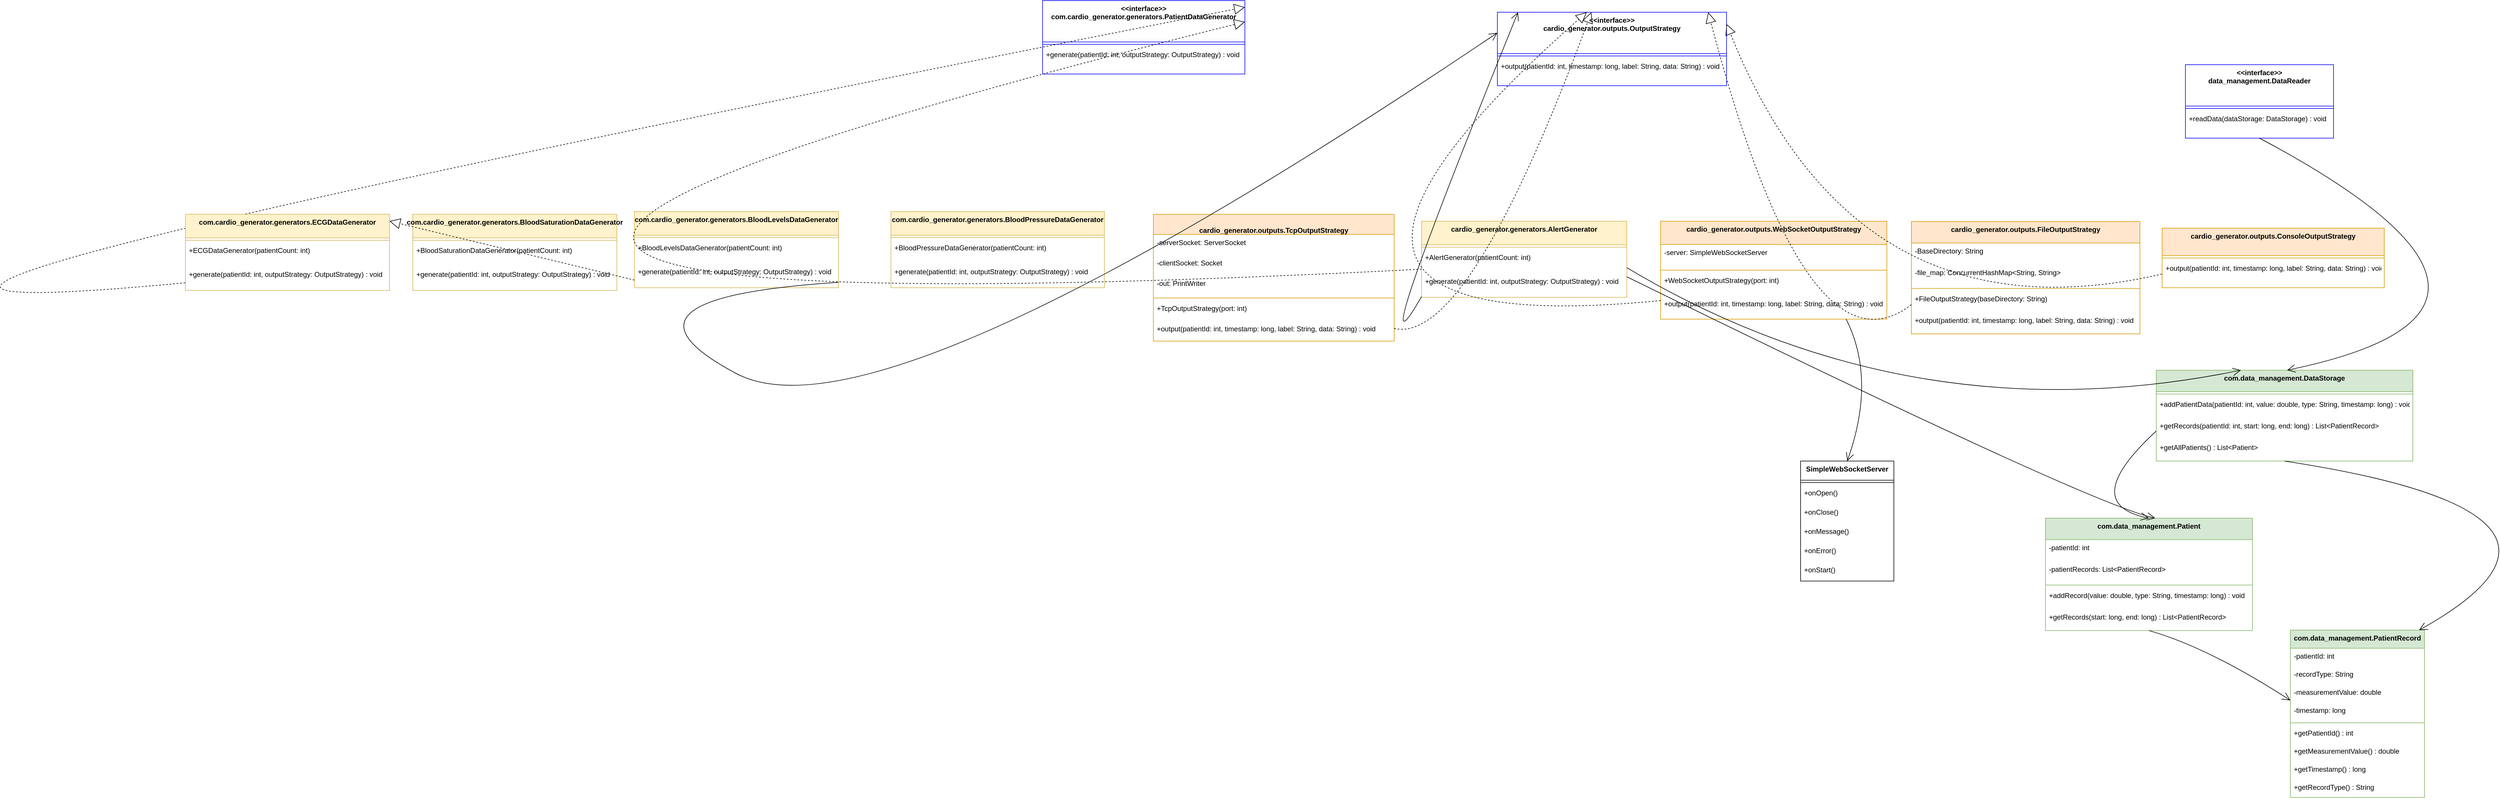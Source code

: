 <mxfile version="26.2.12">
  <diagram name="Pagina-1" id="zcSUiu2_fE6k25y4H4vx">
    <mxGraphModel dx="-547" dy="1994" grid="1" gridSize="10" guides="1" tooltips="1" connect="1" arrows="1" fold="1" page="1" pageScale="1" pageWidth="827" pageHeight="1169" math="0" shadow="0">
      <root>
        <mxCell id="0" />
        <mxCell id="1" parent="0" />
        <mxCell id="cYGJnqL3JpfNk21TXVrd-518" value="&lt;&lt;interface&gt;&gt;&#xa;com.cardio_generator.generators.PatientDataGenerator" style="swimlane;fontStyle=1;align=center;verticalAlign=top;childLayout=stackLayout;horizontal=1;startSize=71.0;horizontalStack=0;resizeParent=1;resizeParentMax=0;resizeLast=0;collapsible=0;marginBottom=0;strokeColor=#0000FF;" vertex="1" parent="1">
          <mxGeometry x="3740" y="-330" width="347" height="126.0" as="geometry" />
        </mxCell>
        <mxCell id="cYGJnqL3JpfNk21TXVrd-519" style="line;strokeWidth=1;fillColor=none;align=left;verticalAlign=middle;spacingTop=-1;spacingLeft=3;spacingRight=3;rotatable=0;labelPosition=right;points=[];portConstraint=eastwest;strokeColor=inherit;" vertex="1" parent="cYGJnqL3JpfNk21TXVrd-518">
          <mxGeometry y="71.0" width="347" height="8" as="geometry" />
        </mxCell>
        <mxCell id="cYGJnqL3JpfNk21TXVrd-520" value="+generate(patientId: int, outputStrategy: OutputStrategy) : void" style="text;strokeColor=none;fillColor=none;align=left;verticalAlign=top;spacingLeft=4;spacingRight=4;overflow=hidden;rotatable=0;points=[[0,0.5],[1,0.5]];portConstraint=eastwest;" vertex="1" parent="cYGJnqL3JpfNk21TXVrd-518">
          <mxGeometry y="79.0" width="347" height="47" as="geometry" />
        </mxCell>
        <mxCell id="cYGJnqL3JpfNk21TXVrd-521" value="&lt;&lt;interface&gt;&gt;&#xa;cardio_generator.outputs.OutputStrategy" style="swimlane;fontStyle=1;align=center;verticalAlign=top;childLayout=stackLayout;horizontal=1;startSize=71.0;horizontalStack=0;resizeParent=1;resizeParentMax=0;resizeLast=0;collapsible=0;marginBottom=0;strokeColor=#0000FF;" vertex="1" parent="1">
          <mxGeometry x="4520" y="-310" width="393" height="126.0" as="geometry" />
        </mxCell>
        <mxCell id="cYGJnqL3JpfNk21TXVrd-522" style="line;strokeWidth=1;fillColor=none;align=left;verticalAlign=middle;spacingTop=-1;spacingLeft=3;spacingRight=3;rotatable=0;labelPosition=right;points=[];portConstraint=eastwest;strokeColor=inherit;" vertex="1" parent="cYGJnqL3JpfNk21TXVrd-521">
          <mxGeometry y="71.0" width="393" height="8" as="geometry" />
        </mxCell>
        <mxCell id="cYGJnqL3JpfNk21TXVrd-523" value="+output(patientId: int, timestamp: long, label: String, data: String) : void" style="text;strokeColor=none;fillColor=none;align=left;verticalAlign=top;spacingLeft=4;spacingRight=4;overflow=hidden;rotatable=0;points=[[0,0.5],[1,0.5]];portConstraint=eastwest;" vertex="1" parent="cYGJnqL3JpfNk21TXVrd-521">
          <mxGeometry y="79.0" width="393" height="47" as="geometry" />
        </mxCell>
        <mxCell id="cYGJnqL3JpfNk21TXVrd-524" value="&lt;&lt;interface&gt;&gt;&#xa;data_management.DataReader" style="swimlane;fontStyle=1;align=center;verticalAlign=top;childLayout=stackLayout;horizontal=1;startSize=71.0;horizontalStack=0;resizeParent=1;resizeParentMax=0;resizeLast=0;collapsible=0;marginBottom=0;strokeColor=#0000FF;" vertex="1" parent="1">
          <mxGeometry x="5700" y="-220.0" width="254" height="126.0" as="geometry" />
        </mxCell>
        <mxCell id="cYGJnqL3JpfNk21TXVrd-525" style="line;strokeWidth=1;fillColor=none;align=left;verticalAlign=middle;spacingTop=-1;spacingLeft=3;spacingRight=3;rotatable=0;labelPosition=right;points=[];portConstraint=eastwest;strokeColor=inherit;" vertex="1" parent="cYGJnqL3JpfNk21TXVrd-524">
          <mxGeometry y="71.0" width="254" height="8" as="geometry" />
        </mxCell>
        <mxCell id="cYGJnqL3JpfNk21TXVrd-526" value="+readData(dataStorage: DataStorage) : void" style="text;strokeColor=none;fillColor=none;align=left;verticalAlign=top;spacingLeft=4;spacingRight=4;overflow=hidden;rotatable=0;points=[[0,0.5],[1,0.5]];portConstraint=eastwest;" vertex="1" parent="cYGJnqL3JpfNk21TXVrd-524">
          <mxGeometry y="79.0" width="254" height="47" as="geometry" />
        </mxCell>
        <mxCell id="cYGJnqL3JpfNk21TXVrd-527" value="cardio_generator.generators.AlertGenerator" style="swimlane;fontStyle=1;align=center;verticalAlign=top;childLayout=stackLayout;horizontal=1;startSize=40.571;horizontalStack=0;resizeParent=1;resizeParentMax=0;resizeLast=0;collapsible=0;marginBottom=0;fillColor=#fff2cc;strokeColor=#d6b656;" vertex="1" parent="1">
          <mxGeometry x="4390" y="48.53" width="352" height="130.571" as="geometry" />
        </mxCell>
        <mxCell id="cYGJnqL3JpfNk21TXVrd-528" style="line;strokeWidth=1;fillColor=none;align=left;verticalAlign=middle;spacingTop=-1;spacingLeft=3;spacingRight=3;rotatable=0;labelPosition=right;points=[];portConstraint=eastwest;strokeColor=inherit;" vertex="1" parent="cYGJnqL3JpfNk21TXVrd-527">
          <mxGeometry y="40.571" width="352" height="8" as="geometry" />
        </mxCell>
        <mxCell id="cYGJnqL3JpfNk21TXVrd-529" value="+AlertGenerator(patientCount: int)" style="text;strokeColor=none;fillColor=none;align=left;verticalAlign=top;spacingLeft=4;spacingRight=4;overflow=hidden;rotatable=0;points=[[0,0.5],[1,0.5]];portConstraint=eastwest;" vertex="1" parent="cYGJnqL3JpfNk21TXVrd-527">
          <mxGeometry y="48.571" width="352" height="41" as="geometry" />
        </mxCell>
        <mxCell id="cYGJnqL3JpfNk21TXVrd-530" value="+generate(patientId: int, outputStrategy: OutputStrategy) : void" style="text;strokeColor=none;fillColor=none;align=left;verticalAlign=top;spacingLeft=4;spacingRight=4;overflow=hidden;rotatable=0;points=[[0,0.5],[1,0.5]];portConstraint=eastwest;" vertex="1" parent="cYGJnqL3JpfNk21TXVrd-527">
          <mxGeometry y="89.571" width="352" height="41" as="geometry" />
        </mxCell>
        <mxCell id="cYGJnqL3JpfNk21TXVrd-531" value="com.cardio_generator.generators.BloodPressureDataGenerator" style="swimlane;fontStyle=1;align=center;verticalAlign=top;childLayout=stackLayout;horizontal=1;startSize=40.571;horizontalStack=0;resizeParent=1;resizeParentMax=0;resizeLast=0;collapsible=0;marginBottom=0;fillColor=#fff2cc;strokeColor=#d6b656;" vertex="1" parent="1">
          <mxGeometry x="3480" y="32" width="366" height="130.571" as="geometry" />
        </mxCell>
        <mxCell id="cYGJnqL3JpfNk21TXVrd-532" style="line;strokeWidth=1;fillColor=none;align=left;verticalAlign=middle;spacingTop=-1;spacingLeft=3;spacingRight=3;rotatable=0;labelPosition=right;points=[];portConstraint=eastwest;strokeColor=inherit;" vertex="1" parent="cYGJnqL3JpfNk21TXVrd-531">
          <mxGeometry y="40.571" width="366" height="8" as="geometry" />
        </mxCell>
        <mxCell id="cYGJnqL3JpfNk21TXVrd-533" value="+BloodPressureDataGenerator(patientCount: int)" style="text;strokeColor=none;fillColor=none;align=left;verticalAlign=top;spacingLeft=4;spacingRight=4;overflow=hidden;rotatable=0;points=[[0,0.5],[1,0.5]];portConstraint=eastwest;" vertex="1" parent="cYGJnqL3JpfNk21TXVrd-531">
          <mxGeometry y="48.571" width="366" height="41" as="geometry" />
        </mxCell>
        <mxCell id="cYGJnqL3JpfNk21TXVrd-534" value="+generate(patientId: int, outputStrategy: OutputStrategy) : void" style="text;strokeColor=none;fillColor=none;align=left;verticalAlign=top;spacingLeft=4;spacingRight=4;overflow=hidden;rotatable=0;points=[[0,0.5],[1,0.5]];portConstraint=eastwest;" vertex="1" parent="cYGJnqL3JpfNk21TXVrd-531">
          <mxGeometry y="89.571" width="366" height="41" as="geometry" />
        </mxCell>
        <mxCell id="cYGJnqL3JpfNk21TXVrd-535" value="com.cardio_generator.generators.BloodLevelsDataGenerator" style="swimlane;fontStyle=1;align=center;verticalAlign=top;childLayout=stackLayout;horizontal=1;startSize=40.571;horizontalStack=0;resizeParent=1;resizeParentMax=0;resizeLast=0;collapsible=0;marginBottom=0;fillColor=#fff2cc;strokeColor=#d6b656;" vertex="1" parent="1">
          <mxGeometry x="3040" y="32" width="350" height="130.571" as="geometry" />
        </mxCell>
        <mxCell id="cYGJnqL3JpfNk21TXVrd-536" style="line;strokeWidth=1;fillColor=none;align=left;verticalAlign=middle;spacingTop=-1;spacingLeft=3;spacingRight=3;rotatable=0;labelPosition=right;points=[];portConstraint=eastwest;strokeColor=inherit;" vertex="1" parent="cYGJnqL3JpfNk21TXVrd-535">
          <mxGeometry y="40.571" width="350" height="8" as="geometry" />
        </mxCell>
        <mxCell id="cYGJnqL3JpfNk21TXVrd-537" value="+BloodLevelsDataGenerator(patientCount: int)" style="text;strokeColor=none;fillColor=none;align=left;verticalAlign=top;spacingLeft=4;spacingRight=4;overflow=hidden;rotatable=0;points=[[0,0.5],[1,0.5]];portConstraint=eastwest;" vertex="1" parent="cYGJnqL3JpfNk21TXVrd-535">
          <mxGeometry y="48.571" width="350" height="41" as="geometry" />
        </mxCell>
        <mxCell id="cYGJnqL3JpfNk21TXVrd-538" value="+generate(patientId: int, outputStrategy: OutputStrategy) : void" style="text;strokeColor=none;fillColor=none;align=left;verticalAlign=top;spacingLeft=4;spacingRight=4;overflow=hidden;rotatable=0;points=[[0,0.5],[1,0.5]];portConstraint=eastwest;" vertex="1" parent="cYGJnqL3JpfNk21TXVrd-535">
          <mxGeometry y="89.571" width="350" height="41" as="geometry" />
        </mxCell>
        <mxCell id="cYGJnqL3JpfNk21TXVrd-539" value="com.cardio_generator.generators.BloodSaturationDataGenerator" style="swimlane;fontStyle=1;align=center;verticalAlign=top;childLayout=stackLayout;horizontal=1;startSize=40.571;horizontalStack=0;resizeParent=1;resizeParentMax=0;resizeLast=0;collapsible=0;marginBottom=0;fillColor=#fff2cc;strokeColor=#d6b656;" vertex="1" parent="1">
          <mxGeometry x="2660" y="36.63" width="350" height="130.571" as="geometry" />
        </mxCell>
        <mxCell id="cYGJnqL3JpfNk21TXVrd-540" style="line;strokeWidth=1;fillColor=none;align=left;verticalAlign=middle;spacingTop=-1;spacingLeft=3;spacingRight=3;rotatable=0;labelPosition=right;points=[];portConstraint=eastwest;strokeColor=inherit;" vertex="1" parent="cYGJnqL3JpfNk21TXVrd-539">
          <mxGeometry y="40.571" width="350" height="8" as="geometry" />
        </mxCell>
        <mxCell id="cYGJnqL3JpfNk21TXVrd-541" value="+BloodSaturationDataGenerator(patientCount: int)" style="text;strokeColor=none;fillColor=none;align=left;verticalAlign=top;spacingLeft=4;spacingRight=4;overflow=hidden;rotatable=0;points=[[0,0.5],[1,0.5]];portConstraint=eastwest;" vertex="1" parent="cYGJnqL3JpfNk21TXVrd-539">
          <mxGeometry y="48.571" width="350" height="41" as="geometry" />
        </mxCell>
        <mxCell id="cYGJnqL3JpfNk21TXVrd-542" value="+generate(patientId: int, outputStrategy: OutputStrategy) : void" style="text;strokeColor=none;fillColor=none;align=left;verticalAlign=top;spacingLeft=4;spacingRight=4;overflow=hidden;rotatable=0;points=[[0,0.5],[1,0.5]];portConstraint=eastwest;" vertex="1" parent="cYGJnqL3JpfNk21TXVrd-539">
          <mxGeometry y="89.571" width="350" height="41" as="geometry" />
        </mxCell>
        <mxCell id="cYGJnqL3JpfNk21TXVrd-547" value="cardio_generator.outputs.ConsoleOutputStrategy" style="swimlane;fontStyle=1;align=center;verticalAlign=top;childLayout=stackLayout;horizontal=1;startSize=47.2;horizontalStack=0;resizeParent=1;resizeParentMax=0;resizeLast=0;collapsible=0;marginBottom=0;fillColor=#ffe6cc;strokeColor=#d79b00;" vertex="1" parent="1">
          <mxGeometry x="5660" y="60.37" width="381" height="102.2" as="geometry" />
        </mxCell>
        <mxCell id="cYGJnqL3JpfNk21TXVrd-548" style="line;strokeWidth=1;fillColor=none;align=left;verticalAlign=middle;spacingTop=-1;spacingLeft=3;spacingRight=3;rotatable=0;labelPosition=right;points=[];portConstraint=eastwest;strokeColor=inherit;" vertex="1" parent="cYGJnqL3JpfNk21TXVrd-547">
          <mxGeometry y="47.2" width="381" height="8" as="geometry" />
        </mxCell>
        <mxCell id="cYGJnqL3JpfNk21TXVrd-549" value="+output(patientId: int, timestamp: long, label: String, data: String) : void" style="text;strokeColor=none;fillColor=none;align=left;verticalAlign=top;spacingLeft=4;spacingRight=4;overflow=hidden;rotatable=0;points=[[0,0.5],[1,0.5]];portConstraint=eastwest;" vertex="1" parent="cYGJnqL3JpfNk21TXVrd-547">
          <mxGeometry y="55.2" width="381" height="47" as="geometry" />
        </mxCell>
        <mxCell id="cYGJnqL3JpfNk21TXVrd-550" value="cardio_generator.outputs.FileOutputStrategy" style="swimlane;fontStyle=1;align=center;verticalAlign=top;childLayout=stackLayout;horizontal=1;startSize=36.8;horizontalStack=0;resizeParent=1;resizeParentMax=0;resizeLast=0;collapsible=0;marginBottom=0;fillColor=#ffe6cc;strokeColor=#d79b00;" vertex="1" parent="1">
          <mxGeometry x="5230" y="49.06" width="392" height="192.8" as="geometry" />
        </mxCell>
        <mxCell id="cYGJnqL3JpfNk21TXVrd-551" value="-BaseDirectory: String" style="text;strokeColor=none;fillColor=none;align=left;verticalAlign=top;spacingLeft=4;spacingRight=4;overflow=hidden;rotatable=0;points=[[0,0.5],[1,0.5]];portConstraint=eastwest;" vertex="1" parent="cYGJnqL3JpfNk21TXVrd-550">
          <mxGeometry y="36.8" width="392" height="37" as="geometry" />
        </mxCell>
        <mxCell id="cYGJnqL3JpfNk21TXVrd-552" value="-file_map: ConcurrentHashMap&lt;String, String&gt;" style="text;strokeColor=none;fillColor=none;align=left;verticalAlign=top;spacingLeft=4;spacingRight=4;overflow=hidden;rotatable=0;points=[[0,0.5],[1,0.5]];portConstraint=eastwest;" vertex="1" parent="cYGJnqL3JpfNk21TXVrd-550">
          <mxGeometry y="73.8" width="392" height="37" as="geometry" />
        </mxCell>
        <mxCell id="cYGJnqL3JpfNk21TXVrd-553" style="line;strokeWidth=1;fillColor=none;align=left;verticalAlign=middle;spacingTop=-1;spacingLeft=3;spacingRight=3;rotatable=0;labelPosition=right;points=[];portConstraint=eastwest;strokeColor=inherit;" vertex="1" parent="cYGJnqL3JpfNk21TXVrd-550">
          <mxGeometry y="110.8" width="392" height="8" as="geometry" />
        </mxCell>
        <mxCell id="cYGJnqL3JpfNk21TXVrd-554" value="+FileOutputStrategy(baseDirectory: String)" style="text;strokeColor=none;fillColor=none;align=left;verticalAlign=top;spacingLeft=4;spacingRight=4;overflow=hidden;rotatable=0;points=[[0,0.5],[1,0.5]];portConstraint=eastwest;" vertex="1" parent="cYGJnqL3JpfNk21TXVrd-550">
          <mxGeometry y="118.8" width="392" height="37" as="geometry" />
        </mxCell>
        <mxCell id="cYGJnqL3JpfNk21TXVrd-555" value="+output(patientId: int, timestamp: long, label: String, data: String) : void" style="text;strokeColor=none;fillColor=none;align=left;verticalAlign=top;spacingLeft=4;spacingRight=4;overflow=hidden;rotatable=0;points=[[0,0.5],[1,0.5]];portConstraint=eastwest;" vertex="1" parent="cYGJnqL3JpfNk21TXVrd-550">
          <mxGeometry y="155.8" width="392" height="37" as="geometry" />
        </mxCell>
        <mxCell id="cYGJnqL3JpfNk21TXVrd-556" value="&#xa;cardio_generator.outputs.TcpOutputStrategy" style="swimlane;fontStyle=1;align=center;verticalAlign=top;childLayout=stackLayout;horizontal=1;startSize=34.667;horizontalStack=0;resizeParent=1;resizeParentMax=0;resizeLast=0;collapsible=0;marginBottom=0;fillColor=#ffe6cc;strokeColor=#d79b00;" vertex="1" parent="1">
          <mxGeometry x="3930" y="36.63" width="413" height="217.667" as="geometry" />
        </mxCell>
        <mxCell id="cYGJnqL3JpfNk21TXVrd-557" value="-serverSocket: ServerSocket" style="text;strokeColor=none;fillColor=none;align=left;verticalAlign=top;spacingLeft=4;spacingRight=4;overflow=hidden;rotatable=0;points=[[0,0.5],[1,0.5]];portConstraint=eastwest;" vertex="1" parent="cYGJnqL3JpfNk21TXVrd-556">
          <mxGeometry y="34.667" width="413" height="35" as="geometry" />
        </mxCell>
        <mxCell id="cYGJnqL3JpfNk21TXVrd-558" value="-clientSocket: Socket" style="text;strokeColor=none;fillColor=none;align=left;verticalAlign=top;spacingLeft=4;spacingRight=4;overflow=hidden;rotatable=0;points=[[0,0.5],[1,0.5]];portConstraint=eastwest;" vertex="1" parent="cYGJnqL3JpfNk21TXVrd-556">
          <mxGeometry y="69.667" width="413" height="35" as="geometry" />
        </mxCell>
        <mxCell id="cYGJnqL3JpfNk21TXVrd-559" value="-out: PrintWriter" style="text;strokeColor=none;fillColor=none;align=left;verticalAlign=top;spacingLeft=4;spacingRight=4;overflow=hidden;rotatable=0;points=[[0,0.5],[1,0.5]];portConstraint=eastwest;" vertex="1" parent="cYGJnqL3JpfNk21TXVrd-556">
          <mxGeometry y="104.667" width="413" height="35" as="geometry" />
        </mxCell>
        <mxCell id="cYGJnqL3JpfNk21TXVrd-560" style="line;strokeWidth=1;fillColor=none;align=left;verticalAlign=middle;spacingTop=-1;spacingLeft=3;spacingRight=3;rotatable=0;labelPosition=right;points=[];portConstraint=eastwest;strokeColor=inherit;" vertex="1" parent="cYGJnqL3JpfNk21TXVrd-556">
          <mxGeometry y="139.667" width="413" height="8" as="geometry" />
        </mxCell>
        <mxCell id="cYGJnqL3JpfNk21TXVrd-561" value="+TcpOutputStrategy(port: int)" style="text;strokeColor=none;fillColor=none;align=left;verticalAlign=top;spacingLeft=4;spacingRight=4;overflow=hidden;rotatable=0;points=[[0,0.5],[1,0.5]];portConstraint=eastwest;" vertex="1" parent="cYGJnqL3JpfNk21TXVrd-556">
          <mxGeometry y="147.667" width="413" height="35" as="geometry" />
        </mxCell>
        <mxCell id="cYGJnqL3JpfNk21TXVrd-562" value="+output(patientId: int, timestamp: long, label: String, data: String) : void" style="text;strokeColor=none;fillColor=none;align=left;verticalAlign=top;spacingLeft=4;spacingRight=4;overflow=hidden;rotatable=0;points=[[0,0.5],[1,0.5]];portConstraint=eastwest;" vertex="1" parent="cYGJnqL3JpfNk21TXVrd-556">
          <mxGeometry y="182.667" width="413" height="35" as="geometry" />
        </mxCell>
        <mxCell id="cYGJnqL3JpfNk21TXVrd-563" value="cardio_generator.outputs.WebSocketOutputStrategy" style="swimlane;fontStyle=1;align=center;verticalAlign=top;childLayout=stackLayout;horizontal=1;startSize=40.0;horizontalStack=0;resizeParent=1;resizeParentMax=0;resizeLast=0;collapsible=0;marginBottom=0;fillColor=#ffe6cc;strokeColor=#d79b00;" vertex="1" parent="1">
          <mxGeometry x="4800" y="48.53" width="388" height="168.0" as="geometry" />
        </mxCell>
        <mxCell id="cYGJnqL3JpfNk21TXVrd-564" value="-server: SimpleWebSocketServer" style="text;strokeColor=none;fillColor=none;align=left;verticalAlign=top;spacingLeft=4;spacingRight=4;overflow=hidden;rotatable=0;points=[[0,0.5],[1,0.5]];portConstraint=eastwest;" vertex="1" parent="cYGJnqL3JpfNk21TXVrd-563">
          <mxGeometry y="40.0" width="388" height="40" as="geometry" />
        </mxCell>
        <mxCell id="cYGJnqL3JpfNk21TXVrd-565" style="line;strokeWidth=1;fillColor=none;align=left;verticalAlign=middle;spacingTop=-1;spacingLeft=3;spacingRight=3;rotatable=0;labelPosition=right;points=[];portConstraint=eastwest;strokeColor=inherit;" vertex="1" parent="cYGJnqL3JpfNk21TXVrd-563">
          <mxGeometry y="80.0" width="388" height="8" as="geometry" />
        </mxCell>
        <mxCell id="cYGJnqL3JpfNk21TXVrd-566" value="+WebSocketOutputStrategy(port: int)" style="text;strokeColor=none;fillColor=none;align=left;verticalAlign=top;spacingLeft=4;spacingRight=4;overflow=hidden;rotatable=0;points=[[0,0.5],[1,0.5]];portConstraint=eastwest;" vertex="1" parent="cYGJnqL3JpfNk21TXVrd-563">
          <mxGeometry y="88.0" width="388" height="40" as="geometry" />
        </mxCell>
        <mxCell id="cYGJnqL3JpfNk21TXVrd-567" value="+output(patientId: int, timestamp: long, label: String, data: String) : void" style="text;strokeColor=none;fillColor=none;align=left;verticalAlign=top;spacingLeft=4;spacingRight=4;overflow=hidden;rotatable=0;points=[[0,0.5],[1,0.5]];portConstraint=eastwest;" vertex="1" parent="cYGJnqL3JpfNk21TXVrd-563">
          <mxGeometry y="128.0" width="388" height="40" as="geometry" />
        </mxCell>
        <mxCell id="cYGJnqL3JpfNk21TXVrd-568" value="SimpleWebSocketServer" style="swimlane;fontStyle=1;align=center;verticalAlign=top;childLayout=stackLayout;horizontal=1;startSize=32.923;horizontalStack=0;resizeParent=1;resizeParentMax=0;resizeLast=0;collapsible=0;marginBottom=0;" vertex="1" parent="1">
          <mxGeometry x="5040" y="460" width="160" height="205.923" as="geometry" />
        </mxCell>
        <mxCell id="cYGJnqL3JpfNk21TXVrd-569" style="line;strokeWidth=1;fillColor=none;align=left;verticalAlign=middle;spacingTop=-1;spacingLeft=3;spacingRight=3;rotatable=0;labelPosition=right;points=[];portConstraint=eastwest;strokeColor=inherit;" vertex="1" parent="cYGJnqL3JpfNk21TXVrd-568">
          <mxGeometry y="32.923" width="160" height="8" as="geometry" />
        </mxCell>
        <mxCell id="cYGJnqL3JpfNk21TXVrd-570" value="+onOpen()" style="text;strokeColor=none;fillColor=none;align=left;verticalAlign=top;spacingLeft=4;spacingRight=4;overflow=hidden;rotatable=0;points=[[0,0.5],[1,0.5]];portConstraint=eastwest;" vertex="1" parent="cYGJnqL3JpfNk21TXVrd-568">
          <mxGeometry y="40.923" width="160" height="33" as="geometry" />
        </mxCell>
        <mxCell id="cYGJnqL3JpfNk21TXVrd-571" value="+onClose()" style="text;strokeColor=none;fillColor=none;align=left;verticalAlign=top;spacingLeft=4;spacingRight=4;overflow=hidden;rotatable=0;points=[[0,0.5],[1,0.5]];portConstraint=eastwest;" vertex="1" parent="cYGJnqL3JpfNk21TXVrd-568">
          <mxGeometry y="73.923" width="160" height="33" as="geometry" />
        </mxCell>
        <mxCell id="cYGJnqL3JpfNk21TXVrd-572" value="+onMessage()" style="text;strokeColor=none;fillColor=none;align=left;verticalAlign=top;spacingLeft=4;spacingRight=4;overflow=hidden;rotatable=0;points=[[0,0.5],[1,0.5]];portConstraint=eastwest;" vertex="1" parent="cYGJnqL3JpfNk21TXVrd-568">
          <mxGeometry y="106.923" width="160" height="33" as="geometry" />
        </mxCell>
        <mxCell id="cYGJnqL3JpfNk21TXVrd-573" value="+onError()" style="text;strokeColor=none;fillColor=none;align=left;verticalAlign=top;spacingLeft=4;spacingRight=4;overflow=hidden;rotatable=0;points=[[0,0.5],[1,0.5]];portConstraint=eastwest;" vertex="1" parent="cYGJnqL3JpfNk21TXVrd-568">
          <mxGeometry y="139.923" width="160" height="33" as="geometry" />
        </mxCell>
        <mxCell id="cYGJnqL3JpfNk21TXVrd-574" value="+onStart()" style="text;strokeColor=none;fillColor=none;align=left;verticalAlign=top;spacingLeft=4;spacingRight=4;overflow=hidden;rotatable=0;points=[[0,0.5],[1,0.5]];portConstraint=eastwest;" vertex="1" parent="cYGJnqL3JpfNk21TXVrd-568">
          <mxGeometry y="172.923" width="160" height="33" as="geometry" />
        </mxCell>
        <mxCell id="cYGJnqL3JpfNk21TXVrd-575" value="com.data_management.DataStorage" style="swimlane;fontStyle=1;align=center;verticalAlign=top;childLayout=stackLayout;horizontal=1;startSize=36.889;horizontalStack=0;resizeParent=1;resizeParentMax=0;resizeLast=0;collapsible=0;marginBottom=0;fillColor=#d5e8d4;strokeColor=#82b366;" vertex="1" parent="1">
          <mxGeometry x="5650" y="304.11" width="440" height="155.889" as="geometry" />
        </mxCell>
        <mxCell id="cYGJnqL3JpfNk21TXVrd-576" style="line;strokeWidth=1;fillColor=none;align=left;verticalAlign=middle;spacingTop=-1;spacingLeft=3;spacingRight=3;rotatable=0;labelPosition=right;points=[];portConstraint=eastwest;strokeColor=inherit;" vertex="1" parent="cYGJnqL3JpfNk21TXVrd-575">
          <mxGeometry y="36.889" width="440" height="8" as="geometry" />
        </mxCell>
        <mxCell id="cYGJnqL3JpfNk21TXVrd-577" value="+addPatientData(patientId: int, value: double, type: String, timestamp: long) : void" style="text;strokeColor=none;fillColor=none;align=left;verticalAlign=top;spacingLeft=4;spacingRight=4;overflow=hidden;rotatable=0;points=[[0,0.5],[1,0.5]];portConstraint=eastwest;" vertex="1" parent="cYGJnqL3JpfNk21TXVrd-575">
          <mxGeometry y="44.889" width="440" height="37" as="geometry" />
        </mxCell>
        <mxCell id="cYGJnqL3JpfNk21TXVrd-578" value="+getRecords(patientId: int, start: long, end: long) : List&lt;PatientRecord&gt;" style="text;strokeColor=none;fillColor=none;align=left;verticalAlign=top;spacingLeft=4;spacingRight=4;overflow=hidden;rotatable=0;points=[[0,0.5],[1,0.5]];portConstraint=eastwest;" vertex="1" parent="cYGJnqL3JpfNk21TXVrd-575">
          <mxGeometry y="81.889" width="440" height="37" as="geometry" />
        </mxCell>
        <mxCell id="cYGJnqL3JpfNk21TXVrd-579" value="+getAllPatients() : List&lt;Patient&gt;" style="text;strokeColor=none;fillColor=none;align=left;verticalAlign=top;spacingLeft=4;spacingRight=4;overflow=hidden;rotatable=0;points=[[0,0.5],[1,0.5]];portConstraint=eastwest;" vertex="1" parent="cYGJnqL3JpfNk21TXVrd-575">
          <mxGeometry y="118.889" width="440" height="37" as="geometry" />
        </mxCell>
        <mxCell id="cYGJnqL3JpfNk21TXVrd-580" value="com.data_management.Patient" style="swimlane;fontStyle=1;align=center;verticalAlign=top;childLayout=stackLayout;horizontal=1;startSize=36.8;horizontalStack=0;resizeParent=1;resizeParentMax=0;resizeLast=0;collapsible=0;marginBottom=0;fillColor=#d5e8d4;strokeColor=#82b366;" vertex="1" parent="1">
          <mxGeometry x="5460" y="558" width="355" height="192.8" as="geometry" />
        </mxCell>
        <mxCell id="cYGJnqL3JpfNk21TXVrd-581" value="-patientId: int" style="text;strokeColor=none;fillColor=none;align=left;verticalAlign=top;spacingLeft=4;spacingRight=4;overflow=hidden;rotatable=0;points=[[0,0.5],[1,0.5]];portConstraint=eastwest;" vertex="1" parent="cYGJnqL3JpfNk21TXVrd-580">
          <mxGeometry y="36.8" width="355" height="37" as="geometry" />
        </mxCell>
        <mxCell id="cYGJnqL3JpfNk21TXVrd-582" value="-patientRecords: List&lt;PatientRecord&gt;" style="text;strokeColor=none;fillColor=none;align=left;verticalAlign=top;spacingLeft=4;spacingRight=4;overflow=hidden;rotatable=0;points=[[0,0.5],[1,0.5]];portConstraint=eastwest;" vertex="1" parent="cYGJnqL3JpfNk21TXVrd-580">
          <mxGeometry y="73.8" width="355" height="37" as="geometry" />
        </mxCell>
        <mxCell id="cYGJnqL3JpfNk21TXVrd-583" style="line;strokeWidth=1;fillColor=none;align=left;verticalAlign=middle;spacingTop=-1;spacingLeft=3;spacingRight=3;rotatable=0;labelPosition=right;points=[];portConstraint=eastwest;strokeColor=inherit;" vertex="1" parent="cYGJnqL3JpfNk21TXVrd-580">
          <mxGeometry y="110.8" width="355" height="8" as="geometry" />
        </mxCell>
        <mxCell id="cYGJnqL3JpfNk21TXVrd-584" value="+addRecord(value: double, type: String, timestamp: long) : void" style="text;strokeColor=none;fillColor=none;align=left;verticalAlign=top;spacingLeft=4;spacingRight=4;overflow=hidden;rotatable=0;points=[[0,0.5],[1,0.5]];portConstraint=eastwest;" vertex="1" parent="cYGJnqL3JpfNk21TXVrd-580">
          <mxGeometry y="118.8" width="355" height="37" as="geometry" />
        </mxCell>
        <mxCell id="cYGJnqL3JpfNk21TXVrd-585" value="+getRecords(start: long, end: long) : List&lt;PatientRecord&gt;" style="text;strokeColor=none;fillColor=none;align=left;verticalAlign=top;spacingLeft=4;spacingRight=4;overflow=hidden;rotatable=0;points=[[0,0.5],[1,0.5]];portConstraint=eastwest;" vertex="1" parent="cYGJnqL3JpfNk21TXVrd-580">
          <mxGeometry y="155.8" width="355" height="37" as="geometry" />
        </mxCell>
        <mxCell id="cYGJnqL3JpfNk21TXVrd-586" value="com.data_management.PatientRecord" style="swimlane;fontStyle=1;align=center;verticalAlign=top;childLayout=stackLayout;horizontal=1;startSize=31.111;horizontalStack=0;resizeParent=1;resizeParentMax=0;resizeLast=0;collapsible=0;marginBottom=0;fillColor=#d5e8d4;strokeColor=#82b366;" vertex="1" parent="1">
          <mxGeometry x="5880" y="750" width="230" height="287.111" as="geometry" />
        </mxCell>
        <mxCell id="cYGJnqL3JpfNk21TXVrd-587" value="-patientId: int" style="text;strokeColor=none;fillColor=none;align=left;verticalAlign=top;spacingLeft=4;spacingRight=4;overflow=hidden;rotatable=0;points=[[0,0.5],[1,0.5]];portConstraint=eastwest;" vertex="1" parent="cYGJnqL3JpfNk21TXVrd-586">
          <mxGeometry y="31.111" width="230" height="31" as="geometry" />
        </mxCell>
        <mxCell id="cYGJnqL3JpfNk21TXVrd-588" value="-recordType: String" style="text;strokeColor=none;fillColor=none;align=left;verticalAlign=top;spacingLeft=4;spacingRight=4;overflow=hidden;rotatable=0;points=[[0,0.5],[1,0.5]];portConstraint=eastwest;" vertex="1" parent="cYGJnqL3JpfNk21TXVrd-586">
          <mxGeometry y="62.111" width="230" height="31" as="geometry" />
        </mxCell>
        <mxCell id="cYGJnqL3JpfNk21TXVrd-589" value="-measurementValue: double" style="text;strokeColor=none;fillColor=none;align=left;verticalAlign=top;spacingLeft=4;spacingRight=4;overflow=hidden;rotatable=0;points=[[0,0.5],[1,0.5]];portConstraint=eastwest;" vertex="1" parent="cYGJnqL3JpfNk21TXVrd-586">
          <mxGeometry y="93.111" width="230" height="31" as="geometry" />
        </mxCell>
        <mxCell id="cYGJnqL3JpfNk21TXVrd-590" value="-timestamp: long" style="text;strokeColor=none;fillColor=none;align=left;verticalAlign=top;spacingLeft=4;spacingRight=4;overflow=hidden;rotatable=0;points=[[0,0.5],[1,0.5]];portConstraint=eastwest;" vertex="1" parent="cYGJnqL3JpfNk21TXVrd-586">
          <mxGeometry y="124.111" width="230" height="31" as="geometry" />
        </mxCell>
        <mxCell id="cYGJnqL3JpfNk21TXVrd-591" style="line;strokeWidth=1;fillColor=none;align=left;verticalAlign=middle;spacingTop=-1;spacingLeft=3;spacingRight=3;rotatable=0;labelPosition=right;points=[];portConstraint=eastwest;strokeColor=inherit;" vertex="1" parent="cYGJnqL3JpfNk21TXVrd-586">
          <mxGeometry y="155.111" width="230" height="8" as="geometry" />
        </mxCell>
        <mxCell id="cYGJnqL3JpfNk21TXVrd-592" value="+getPatientId() : int" style="text;strokeColor=none;fillColor=none;align=left;verticalAlign=top;spacingLeft=4;spacingRight=4;overflow=hidden;rotatable=0;points=[[0,0.5],[1,0.5]];portConstraint=eastwest;" vertex="1" parent="cYGJnqL3JpfNk21TXVrd-586">
          <mxGeometry y="163.111" width="230" height="31" as="geometry" />
        </mxCell>
        <mxCell id="cYGJnqL3JpfNk21TXVrd-593" value="+getMeasurementValue() : double" style="text;strokeColor=none;fillColor=none;align=left;verticalAlign=top;spacingLeft=4;spacingRight=4;overflow=hidden;rotatable=0;points=[[0,0.5],[1,0.5]];portConstraint=eastwest;" vertex="1" parent="cYGJnqL3JpfNk21TXVrd-586">
          <mxGeometry y="194.111" width="230" height="31" as="geometry" />
        </mxCell>
        <mxCell id="cYGJnqL3JpfNk21TXVrd-594" value="+getTimestamp() : long" style="text;strokeColor=none;fillColor=none;align=left;verticalAlign=top;spacingLeft=4;spacingRight=4;overflow=hidden;rotatable=0;points=[[0,0.5],[1,0.5]];portConstraint=eastwest;" vertex="1" parent="cYGJnqL3JpfNk21TXVrd-586">
          <mxGeometry y="225.111" width="230" height="31" as="geometry" />
        </mxCell>
        <mxCell id="cYGJnqL3JpfNk21TXVrd-595" value="+getRecordType() : String" style="text;strokeColor=none;fillColor=none;align=left;verticalAlign=top;spacingLeft=4;spacingRight=4;overflow=hidden;rotatable=0;points=[[0,0.5],[1,0.5]];portConstraint=eastwest;" vertex="1" parent="cYGJnqL3JpfNk21TXVrd-586">
          <mxGeometry y="256.111" width="230" height="31" as="geometry" />
        </mxCell>
        <mxCell id="cYGJnqL3JpfNk21TXVrd-596" value="" style="curved=1;dashed=1;startArrow=none;endArrow=block;endSize=16;endFill=0;exitX=0;exitY=0.63;entryX=1;entryY=0.29;rounded=0;" edge="1" parent="1" source="cYGJnqL3JpfNk21TXVrd-527" target="cYGJnqL3JpfNk21TXVrd-518">
          <mxGeometry relative="1" as="geometry">
            <Array as="points">
              <mxPoint x="1858" y="261" />
            </Array>
          </mxGeometry>
        </mxCell>
        <mxCell id="cYGJnqL3JpfNk21TXVrd-598" value="" style="curved=1;dashed=1;startArrow=none;endArrow=block;endSize=16;endFill=0;exitX=0;exitY=0.9;entryX=1;entryY=0.09;rounded=0;" edge="1" parent="1" source="cYGJnqL3JpfNk21TXVrd-543" target="cYGJnqL3JpfNk21TXVrd-518">
          <mxGeometry relative="1" as="geometry">
            <Array as="points">
              <mxPoint x="1133" y="261" />
            </Array>
          </mxGeometry>
        </mxCell>
        <mxCell id="cYGJnqL3JpfNk21TXVrd-601" value="" style="curved=1;dashed=1;startArrow=none;endArrow=block;endSize=16;endFill=0;exitX=0;exitY=0.77;entryX=1;entryY=0.16;rounded=0;" edge="1" parent="1" source="cYGJnqL3JpfNk21TXVrd-547" target="cYGJnqL3JpfNk21TXVrd-521">
          <mxGeometry relative="1" as="geometry">
            <Array as="points">
              <mxPoint x="5135" y="261" />
            </Array>
          </mxGeometry>
        </mxCell>
        <mxCell id="cYGJnqL3JpfNk21TXVrd-602" value="" style="curved=1;dashed=1;startArrow=none;endArrow=block;endSize=16;endFill=0;exitX=0;exitY=0.74;entryX=0.92;entryY=0;rounded=0;" edge="1" parent="1" source="cYGJnqL3JpfNk21TXVrd-550" target="cYGJnqL3JpfNk21TXVrd-521">
          <mxGeometry relative="1" as="geometry">
            <Array as="points">
              <mxPoint x="5050" y="330" />
            </Array>
          </mxGeometry>
        </mxCell>
        <mxCell id="cYGJnqL3JpfNk21TXVrd-603" value="" style="curved=1;dashed=1;startArrow=none;endArrow=block;endSize=16;endFill=0;exitX=1;exitY=0.9;entryX=0.41;entryY=0;rounded=0;" edge="1" parent="1" source="cYGJnqL3JpfNk21TXVrd-556" target="cYGJnqL3JpfNk21TXVrd-521">
          <mxGeometry relative="1" as="geometry">
            <Array as="points">
              <mxPoint x="4470" y="261" />
            </Array>
          </mxGeometry>
        </mxCell>
        <mxCell id="cYGJnqL3JpfNk21TXVrd-604" value="" style="curved=1;dashed=1;startArrow=none;endArrow=block;endSize=16;endFill=0;exitX=0;exitY=0.81;entryX=0.39;entryY=0;rounded=0;" edge="1" parent="1" source="cYGJnqL3JpfNk21TXVrd-563" target="cYGJnqL3JpfNk21TXVrd-521">
          <mxGeometry relative="1" as="geometry">
            <Array as="points">
              <mxPoint x="4025" y="261" />
            </Array>
          </mxGeometry>
        </mxCell>
        <mxCell id="cYGJnqL3JpfNk21TXVrd-605" value="" style="curved=1;startArrow=none;endArrow=open;endSize=12;exitX=0.5;exitY=1;entryX=0.51;entryY=0;rounded=0;" edge="1" parent="1" source="cYGJnqL3JpfNk21TXVrd-524" target="cYGJnqL3JpfNk21TXVrd-575">
          <mxGeometry relative="1" as="geometry">
            <Array as="points">
              <mxPoint x="6380" y="200" />
            </Array>
          </mxGeometry>
        </mxCell>
        <mxCell id="cYGJnqL3JpfNk21TXVrd-606" value="" style="curved=1;startArrow=none;endArrow=open;endSize=12;exitX=0;exitY=0.99;entryX=0.09;entryY=0;rounded=0;" edge="1" parent="1" source="cYGJnqL3JpfNk21TXVrd-527" target="cYGJnqL3JpfNk21TXVrd-521">
          <mxGeometry relative="1" as="geometry">
            <Array as="points">
              <mxPoint x="4280" y="370" />
            </Array>
          </mxGeometry>
        </mxCell>
        <mxCell id="cYGJnqL3JpfNk21TXVrd-607" value="" style="curved=1;startArrow=none;endArrow=open;endSize=12;exitX=1;exitY=0.61;entryX=0.33;entryY=0;rounded=0;" edge="1" parent="1" source="cYGJnqL3JpfNk21TXVrd-527" target="cYGJnqL3JpfNk21TXVrd-575">
          <mxGeometry relative="1" as="geometry">
            <Array as="points">
              <mxPoint x="5230" y="420" />
            </Array>
          </mxGeometry>
        </mxCell>
        <mxCell id="cYGJnqL3JpfNk21TXVrd-608" value="" style="curved=1;startArrow=none;endArrow=open;endSize=12;exitX=1;exitY=0.73;entryX=0.53;entryY=0;rounded=0;" edge="1" parent="1" source="cYGJnqL3JpfNk21TXVrd-527" target="cYGJnqL3JpfNk21TXVrd-580">
          <mxGeometry relative="1" as="geometry">
            <Array as="points">
              <mxPoint x="5535" y="533" />
            </Array>
          </mxGeometry>
        </mxCell>
        <mxCell id="cYGJnqL3JpfNk21TXVrd-609" value="" style="curved=1;startArrow=none;endArrow=open;endSize=12;exitX=0;exitY=0.67;entryX=0.5;entryY=0;rounded=0;" edge="1" parent="1" source="cYGJnqL3JpfNk21TXVrd-575" target="cYGJnqL3JpfNk21TXVrd-580">
          <mxGeometry relative="1" as="geometry">
            <Array as="points">
              <mxPoint x="5515" y="533" />
            </Array>
          </mxGeometry>
        </mxCell>
        <mxCell id="cYGJnqL3JpfNk21TXVrd-610" value="" style="curved=1;startArrow=none;endArrow=open;endSize=12;exitX=0.5;exitY=1;entryX=0.96;entryY=0;rounded=0;" edge="1" parent="1" source="cYGJnqL3JpfNk21TXVrd-575" target="cYGJnqL3JpfNk21TXVrd-586">
          <mxGeometry relative="1" as="geometry">
            <Array as="points">
              <mxPoint x="6460" y="550" />
            </Array>
          </mxGeometry>
        </mxCell>
        <mxCell id="cYGJnqL3JpfNk21TXVrd-611" value="" style="curved=1;startArrow=none;endArrow=open;endSize=12;exitX=0.5;exitY=1;entryX=0;entryY=0.42;rounded=0;" edge="1" parent="1" source="cYGJnqL3JpfNk21TXVrd-580" target="cYGJnqL3JpfNk21TXVrd-586">
          <mxGeometry relative="1" as="geometry">
            <Array as="points">
              <mxPoint x="5740" y="780" />
            </Array>
          </mxGeometry>
        </mxCell>
        <mxCell id="cYGJnqL3JpfNk21TXVrd-613" value="" style="curved=1;startArrow=none;endArrow=open;endSize=12;exitX=1;exitY=0.93;entryX=0;entryY=0.28;rounded=0;" edge="1" parent="1" source="cYGJnqL3JpfNk21TXVrd-535" target="cYGJnqL3JpfNk21TXVrd-521">
          <mxGeometry relative="1" as="geometry">
            <Array as="points">
              <mxPoint x="2970" y="180" />
              <mxPoint x="3460" y="440" />
            </Array>
          </mxGeometry>
        </mxCell>
        <mxCell id="cYGJnqL3JpfNk21TXVrd-616" value="" style="curved=1;startArrow=none;endArrow=open;endSize=12;exitX=0.82;exitY=1;entryX=0.5;entryY=0;rounded=0;" edge="1" parent="1" source="cYGJnqL3JpfNk21TXVrd-563" target="cYGJnqL3JpfNk21TXVrd-568">
          <mxGeometry relative="1" as="geometry">
            <Array as="points">
              <mxPoint x="5170" y="320" />
            </Array>
          </mxGeometry>
        </mxCell>
        <mxCell id="cYGJnqL3JpfNk21TXVrd-716" value="" style="curved=1;dashed=1;startArrow=none;endArrow=block;endSize=16;endFill=0;exitX=0;exitY=0.9;entryX=1;entryY=0.09;rounded=0;" edge="1" parent="1" source="cYGJnqL3JpfNk21TXVrd-535" target="cYGJnqL3JpfNk21TXVrd-543">
          <mxGeometry relative="1" as="geometry">
            <Array as="points" />
            <mxPoint x="3040" y="150" as="sourcePoint" />
            <mxPoint x="4087" y="-319" as="targetPoint" />
          </mxGeometry>
        </mxCell>
        <mxCell id="cYGJnqL3JpfNk21TXVrd-543" value="com.cardio_generator.generators.ECGDataGenerator" style="swimlane;fontStyle=1;align=center;verticalAlign=top;childLayout=stackLayout;horizontal=1;startSize=40.571;horizontalStack=0;resizeParent=1;resizeParentMax=0;resizeLast=0;collapsible=0;marginBottom=0;fillColor=#fff2cc;strokeColor=#d6b656;" vertex="1" parent="1">
          <mxGeometry x="2270" y="36.63" width="350" height="130.571" as="geometry" />
        </mxCell>
        <mxCell id="cYGJnqL3JpfNk21TXVrd-544" style="line;strokeWidth=1;fillColor=none;align=left;verticalAlign=middle;spacingTop=-1;spacingLeft=3;spacingRight=3;rotatable=0;labelPosition=right;points=[];portConstraint=eastwest;strokeColor=inherit;" vertex="1" parent="cYGJnqL3JpfNk21TXVrd-543">
          <mxGeometry y="40.571" width="350" height="8" as="geometry" />
        </mxCell>
        <mxCell id="cYGJnqL3JpfNk21TXVrd-545" value="+ECGDataGenerator(patientCount: int)" style="text;strokeColor=none;fillColor=none;align=left;verticalAlign=top;spacingLeft=4;spacingRight=4;overflow=hidden;rotatable=0;points=[[0,0.5],[1,0.5]];portConstraint=eastwest;" vertex="1" parent="cYGJnqL3JpfNk21TXVrd-543">
          <mxGeometry y="48.571" width="350" height="41" as="geometry" />
        </mxCell>
        <mxCell id="cYGJnqL3JpfNk21TXVrd-546" value="+generate(patientId: int, outputStrategy: OutputStrategy) : void" style="text;strokeColor=none;fillColor=none;align=left;verticalAlign=top;spacingLeft=4;spacingRight=4;overflow=hidden;rotatable=0;points=[[0,0.5],[1,0.5]];portConstraint=eastwest;" vertex="1" parent="cYGJnqL3JpfNk21TXVrd-543">
          <mxGeometry y="89.571" width="350" height="41" as="geometry" />
        </mxCell>
      </root>
    </mxGraphModel>
  </diagram>
</mxfile>

